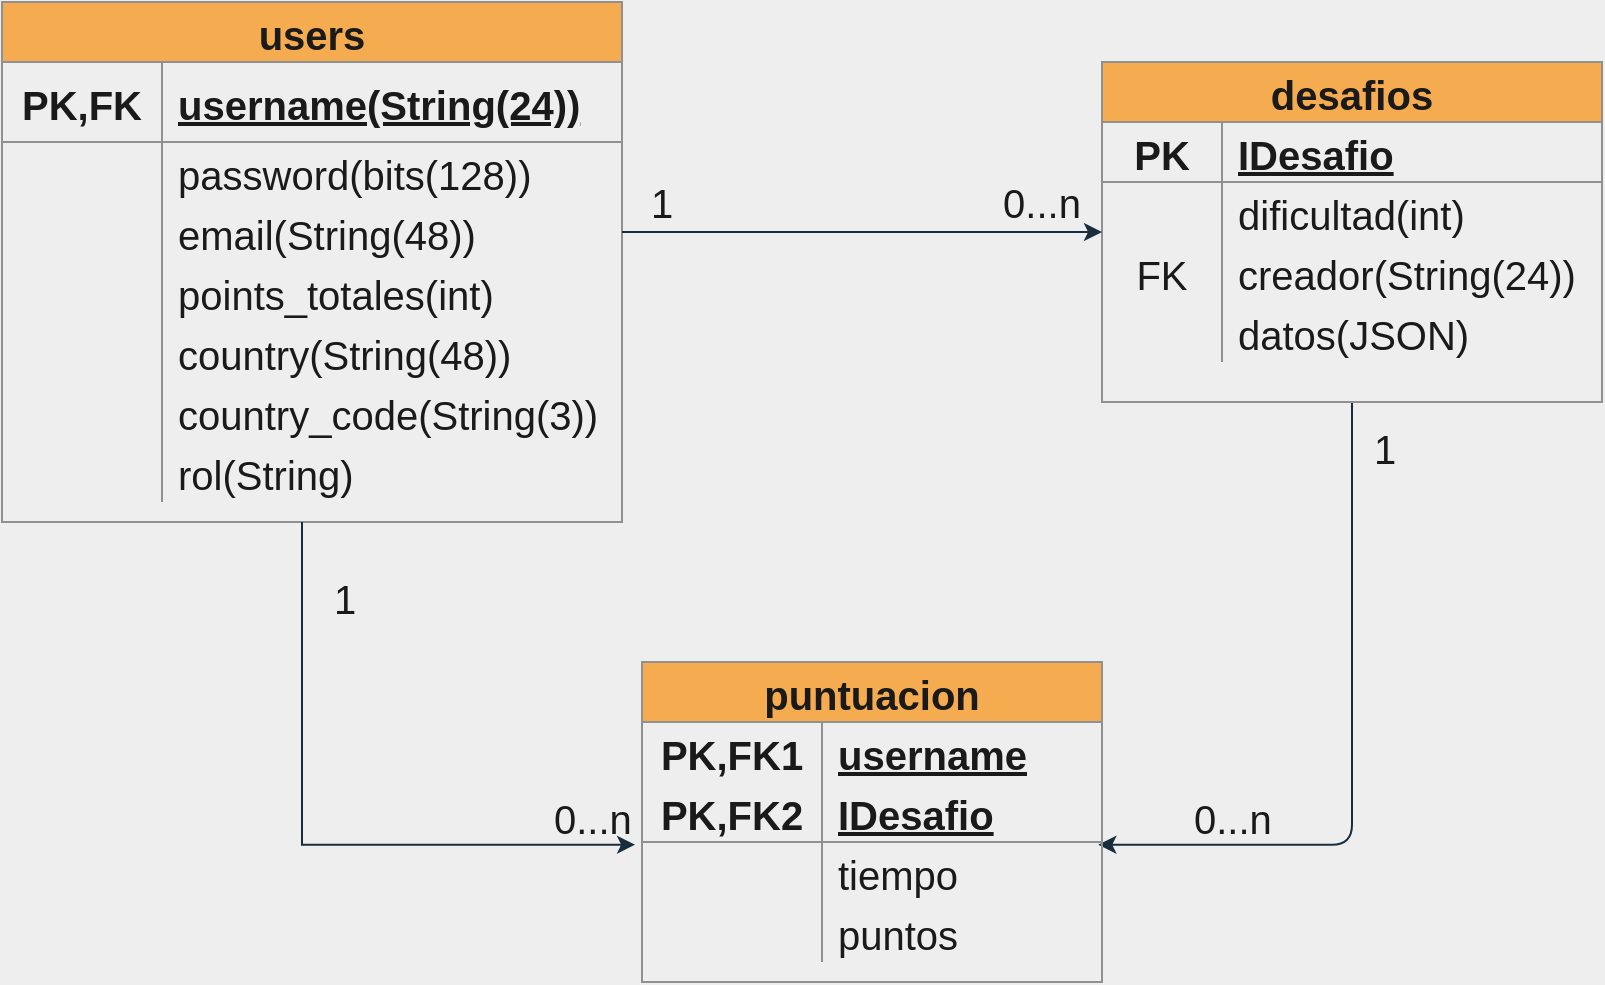 <mxfile>
    <diagram id="-n4KRS2uc7FPtuXviqIm" name="Page-1">
        <mxGraphModel dx="1068" dy="781" grid="1" gridSize="10" guides="1" tooltips="1" connect="1" arrows="1" fold="1" page="1" pageScale="1" pageWidth="1169" pageHeight="827" background="#EEEEEE" math="0" shadow="0">
            <root>
                <mxCell id="0"/>
                <mxCell id="1" parent="0"/>
                <mxCell id="2" value="users" style="shape=table;startSize=30;container=1;collapsible=1;childLayout=tableLayout;fixedRows=1;rowLines=0;fontStyle=1;align=center;resizeLast=1;fillColor=#F5AB50;strokeColor=#909090;fontColor=#1A1A1A;fontSize=20;" parent="1" vertex="1">
                    <mxGeometry x="110" y="70" width="310" height="260" as="geometry">
                        <mxRectangle x="80" y="130" width="60" height="30" as="alternateBounds"/>
                    </mxGeometry>
                </mxCell>
                <mxCell id="6" value="" style="shape=partialRectangle;collapsible=0;dropTarget=0;pointerEvents=0;fillColor=none;top=0;left=0;bottom=1;right=0;points=[[0,0.5],[1,0.5]];portConstraint=eastwest;strokeColor=#909090;fontColor=#1A1A1A;fontSize=20;" parent="2" vertex="1">
                    <mxGeometry y="30" width="310" height="40" as="geometry"/>
                </mxCell>
                <mxCell id="7" value="PK,FK" style="shape=partialRectangle;connectable=0;fillColor=none;top=0;left=0;bottom=0;right=0;fontStyle=1;overflow=hidden;strokeColor=#909090;fontColor=#1A1A1A;fontSize=20;" parent="6" vertex="1">
                    <mxGeometry width="80" height="40" as="geometry"/>
                </mxCell>
                <mxCell id="8" value="username(String(24))" style="shape=partialRectangle;connectable=0;fillColor=none;top=0;left=0;bottom=0;right=0;align=left;spacingLeft=6;fontStyle=5;overflow=hidden;strokeColor=#909090;fontColor=#1A1A1A;fontSize=20;" parent="6" vertex="1">
                    <mxGeometry x="80" width="230" height="40" as="geometry"/>
                </mxCell>
                <mxCell id="9" value="" style="shape=partialRectangle;collapsible=0;dropTarget=0;pointerEvents=0;fillColor=none;top=0;left=0;bottom=0;right=0;points=[[0,0.5],[1,0.5]];portConstraint=eastwest;strokeColor=#909090;fontColor=#1A1A1A;fontSize=20;" parent="2" vertex="1">
                    <mxGeometry y="70" width="310" height="30" as="geometry"/>
                </mxCell>
                <mxCell id="10" value="" style="shape=partialRectangle;connectable=0;fillColor=none;top=0;left=0;bottom=0;right=0;editable=1;overflow=hidden;strokeColor=#909090;fontColor=#1A1A1A;fontSize=20;" parent="9" vertex="1">
                    <mxGeometry width="80" height="30" as="geometry"/>
                </mxCell>
                <mxCell id="11" value="password(bits(128))" style="shape=partialRectangle;connectable=0;fillColor=none;top=0;left=0;bottom=0;right=0;align=left;spacingLeft=6;overflow=hidden;strokeColor=#909090;fontColor=#1A1A1A;fontSize=20;" parent="9" vertex="1">
                    <mxGeometry x="80" width="230" height="30" as="geometry"/>
                </mxCell>
                <mxCell id="12" value="" style="shape=partialRectangle;collapsible=0;dropTarget=0;pointerEvents=0;fillColor=none;top=0;left=0;bottom=0;right=0;points=[[0,0.5],[1,0.5]];portConstraint=eastwest;strokeColor=#909090;fontColor=#1A1A1A;fontSize=20;" parent="2" vertex="1">
                    <mxGeometry y="100" width="310" height="30" as="geometry"/>
                </mxCell>
                <mxCell id="13" value="" style="shape=partialRectangle;connectable=0;fillColor=none;top=0;left=0;bottom=0;right=0;editable=1;overflow=hidden;strokeColor=#909090;fontColor=#1A1A1A;fontSize=20;" parent="12" vertex="1">
                    <mxGeometry width="80" height="30" as="geometry"/>
                </mxCell>
                <mxCell id="14" value="email(String(48))" style="shape=partialRectangle;connectable=0;fillColor=none;top=0;left=0;bottom=0;right=0;align=left;spacingLeft=6;overflow=hidden;strokeColor=#909090;fontColor=#1A1A1A;fontSize=20;" parent="12" vertex="1">
                    <mxGeometry x="80" width="230" height="30" as="geometry"/>
                </mxCell>
                <mxCell id="16" style="shape=partialRectangle;collapsible=0;dropTarget=0;pointerEvents=0;fillColor=none;top=0;left=0;bottom=0;right=0;points=[[0,0.5],[1,0.5]];portConstraint=eastwest;strokeColor=#909090;fontColor=#1A1A1A;fontSize=20;" parent="2" vertex="1">
                    <mxGeometry y="130" width="310" height="30" as="geometry"/>
                </mxCell>
                <mxCell id="17" style="shape=partialRectangle;connectable=0;fillColor=none;top=0;left=0;bottom=0;right=0;editable=1;overflow=hidden;strokeColor=#909090;fontColor=#1A1A1A;fontSize=20;" parent="16" vertex="1">
                    <mxGeometry width="80" height="30" as="geometry"/>
                </mxCell>
                <mxCell id="18" value="points_totales(int)" style="shape=partialRectangle;connectable=0;fillColor=none;top=0;left=0;bottom=0;right=0;align=left;spacingLeft=6;overflow=hidden;strokeColor=#909090;fontColor=#1A1A1A;fontSize=20;" parent="16" vertex="1">
                    <mxGeometry x="80" width="230" height="30" as="geometry"/>
                </mxCell>
                <mxCell id="19" style="shape=partialRectangle;collapsible=0;dropTarget=0;pointerEvents=0;fillColor=none;top=0;left=0;bottom=0;right=0;points=[[0,0.5],[1,0.5]];portConstraint=eastwest;strokeColor=#909090;fontColor=#1A1A1A;fontSize=20;" parent="2" vertex="1">
                    <mxGeometry y="160" width="310" height="30" as="geometry"/>
                </mxCell>
                <mxCell id="20" style="shape=partialRectangle;connectable=0;fillColor=none;top=0;left=0;bottom=0;right=0;editable=1;overflow=hidden;strokeColor=#909090;fontColor=#1A1A1A;fontSize=20;" parent="19" vertex="1">
                    <mxGeometry width="80" height="30" as="geometry"/>
                </mxCell>
                <mxCell id="21" value="country(String(48))" style="shape=partialRectangle;connectable=0;fillColor=none;top=0;left=0;bottom=0;right=0;align=left;spacingLeft=6;overflow=hidden;strokeColor=#909090;fontColor=#1A1A1A;fontSize=20;" parent="19" vertex="1">
                    <mxGeometry x="80" width="230" height="30" as="geometry"/>
                </mxCell>
                <mxCell id="22" style="shape=partialRectangle;collapsible=0;dropTarget=0;pointerEvents=0;fillColor=none;top=0;left=0;bottom=0;right=0;points=[[0,0.5],[1,0.5]];portConstraint=eastwest;strokeColor=#909090;fontColor=#1A1A1A;fontSize=20;" parent="2" vertex="1">
                    <mxGeometry y="190" width="310" height="30" as="geometry"/>
                </mxCell>
                <mxCell id="23" style="shape=partialRectangle;connectable=0;fillColor=none;top=0;left=0;bottom=0;right=0;editable=1;overflow=hidden;strokeColor=#909090;fontColor=#1A1A1A;fontSize=20;" parent="22" vertex="1">
                    <mxGeometry width="80" height="30" as="geometry"/>
                </mxCell>
                <mxCell id="24" value="country_code(String(3))" style="shape=partialRectangle;connectable=0;fillColor=none;top=0;left=0;bottom=0;right=0;align=left;spacingLeft=6;overflow=hidden;strokeColor=#909090;fontColor=#1A1A1A;fontSize=20;" parent="22" vertex="1">
                    <mxGeometry x="80" width="230" height="30" as="geometry"/>
                </mxCell>
                <mxCell id="80" style="shape=partialRectangle;collapsible=0;dropTarget=0;pointerEvents=0;fillColor=none;top=0;left=0;bottom=0;right=0;points=[[0,0.5],[1,0.5]];portConstraint=eastwest;strokeColor=#909090;fontColor=#1A1A1A;fontSize=20;" vertex="1" parent="2">
                    <mxGeometry y="220" width="310" height="30" as="geometry"/>
                </mxCell>
                <mxCell id="81" style="shape=partialRectangle;connectable=0;fillColor=none;top=0;left=0;bottom=0;right=0;editable=1;overflow=hidden;strokeColor=#909090;fontColor=#1A1A1A;fontSize=20;" vertex="1" parent="80">
                    <mxGeometry width="80" height="30" as="geometry"/>
                </mxCell>
                <mxCell id="82" value="rol(String)" style="shape=partialRectangle;connectable=0;fillColor=none;top=0;left=0;bottom=0;right=0;align=left;spacingLeft=6;overflow=hidden;strokeColor=#909090;fontColor=#1A1A1A;fontSize=20;" vertex="1" parent="80">
                    <mxGeometry x="80" width="230" height="30" as="geometry"/>
                </mxCell>
                <mxCell id="79" style="edgeStyle=orthogonalEdgeStyle;curved=0;rounded=1;sketch=0;orthogonalLoop=1;jettySize=auto;html=1;entryX=0.992;entryY=0.045;entryDx=0;entryDy=0;entryPerimeter=0;strokeColor=#182E3E;fontSize=20;fontColor=#1A1A1A;labelBackgroundColor=#EEEEEE;" parent="1" source="28" target="48" edge="1">
                    <mxGeometry relative="1" as="geometry"/>
                </mxCell>
                <mxCell id="28" value="desafios" style="shape=table;startSize=30;container=1;collapsible=1;childLayout=tableLayout;fixedRows=1;rowLines=0;fontStyle=1;align=center;resizeLast=1;fillColor=#F5AB50;strokeColor=#909090;fontColor=#1A1A1A;fontSize=20;" parent="1" vertex="1">
                    <mxGeometry x="660" y="100" width="250" height="170" as="geometry"/>
                </mxCell>
                <mxCell id="32" value="" style="shape=partialRectangle;collapsible=0;dropTarget=0;pointerEvents=0;fillColor=none;top=0;left=0;bottom=1;right=0;points=[[0,0.5],[1,0.5]];portConstraint=eastwest;strokeColor=#909090;fontColor=#1A1A1A;fontSize=20;" parent="28" vertex="1">
                    <mxGeometry y="30" width="250" height="30" as="geometry"/>
                </mxCell>
                <mxCell id="33" value="PK" style="shape=partialRectangle;connectable=0;fillColor=none;top=0;left=0;bottom=0;right=0;fontStyle=1;overflow=hidden;strokeColor=#909090;fontColor=#1A1A1A;fontSize=20;" parent="32" vertex="1">
                    <mxGeometry width="60" height="30" as="geometry"/>
                </mxCell>
                <mxCell id="34" value="IDesafio" style="shape=partialRectangle;connectable=0;fillColor=none;top=0;left=0;bottom=0;right=0;align=left;spacingLeft=6;fontStyle=5;overflow=hidden;strokeColor=#909090;fontColor=#1A1A1A;fontSize=20;" parent="32" vertex="1">
                    <mxGeometry x="60" width="190" height="30" as="geometry"/>
                </mxCell>
                <mxCell id="35" value="" style="shape=partialRectangle;collapsible=0;dropTarget=0;pointerEvents=0;fillColor=none;top=0;left=0;bottom=0;right=0;points=[[0,0.5],[1,0.5]];portConstraint=eastwest;strokeColor=#909090;fontColor=#1A1A1A;fontSize=20;" parent="28" vertex="1">
                    <mxGeometry y="60" width="250" height="30" as="geometry"/>
                </mxCell>
                <mxCell id="36" value="" style="shape=partialRectangle;connectable=0;fillColor=none;top=0;left=0;bottom=0;right=0;editable=1;overflow=hidden;strokeColor=#909090;fontColor=#1A1A1A;fontSize=20;" parent="35" vertex="1">
                    <mxGeometry width="60" height="30" as="geometry"/>
                </mxCell>
                <mxCell id="37" value="dificultad(int)" style="shape=partialRectangle;connectable=0;fillColor=none;top=0;left=0;bottom=0;right=0;align=left;spacingLeft=6;overflow=hidden;strokeColor=#909090;fontColor=#1A1A1A;fontSize=20;" parent="35" vertex="1">
                    <mxGeometry x="60" width="190" height="30" as="geometry"/>
                </mxCell>
                <mxCell id="38" style="shape=partialRectangle;collapsible=0;dropTarget=0;pointerEvents=0;fillColor=none;top=0;left=0;bottom=0;right=0;points=[[0,0.5],[1,0.5]];portConstraint=eastwest;strokeColor=#909090;fontColor=#1A1A1A;fontSize=20;" parent="28" vertex="1">
                    <mxGeometry y="90" width="250" height="30" as="geometry"/>
                </mxCell>
                <mxCell id="39" value="FK" style="shape=partialRectangle;connectable=0;fillColor=none;top=0;left=0;bottom=0;right=0;editable=1;overflow=hidden;strokeColor=#909090;fontColor=#1A1A1A;fontSize=20;" parent="38" vertex="1">
                    <mxGeometry width="60" height="30" as="geometry"/>
                </mxCell>
                <mxCell id="40" value="creador(String(24))" style="shape=partialRectangle;connectable=0;fillColor=none;top=0;left=0;bottom=0;right=0;align=left;spacingLeft=6;overflow=hidden;strokeColor=#909090;fontColor=#1A1A1A;fontSize=20;" parent="38" vertex="1">
                    <mxGeometry x="60" width="190" height="30" as="geometry"/>
                </mxCell>
                <mxCell id="70" style="shape=partialRectangle;collapsible=0;dropTarget=0;pointerEvents=0;fillColor=none;top=0;left=0;bottom=0;right=0;points=[[0,0.5],[1,0.5]];portConstraint=eastwest;strokeColor=#909090;fontColor=#1A1A1A;fontSize=20;" parent="28" vertex="1">
                    <mxGeometry y="120" width="250" height="30" as="geometry"/>
                </mxCell>
                <mxCell id="71" style="shape=partialRectangle;connectable=0;fillColor=none;top=0;left=0;bottom=0;right=0;editable=1;overflow=hidden;strokeColor=#909090;fontColor=#1A1A1A;fontSize=20;" parent="70" vertex="1">
                    <mxGeometry width="60" height="30" as="geometry"/>
                </mxCell>
                <mxCell id="72" value="datos(JSON)" style="shape=partialRectangle;connectable=0;fillColor=none;top=0;left=0;bottom=0;right=0;align=left;spacingLeft=6;overflow=hidden;strokeColor=#909090;fontColor=#1A1A1A;fontSize=20;" parent="70" vertex="1">
                    <mxGeometry x="60" width="190" height="30" as="geometry"/>
                </mxCell>
                <mxCell id="41" value="puntuacion" style="shape=table;startSize=30;container=1;collapsible=1;childLayout=tableLayout;fixedRows=1;rowLines=0;fontStyle=1;align=center;resizeLast=1;fillColor=#F5AB50;strokeColor=#909090;fontColor=#1A1A1A;fontSize=20;" parent="1" vertex="1">
                    <mxGeometry x="430" y="400" width="230" height="160" as="geometry"/>
                </mxCell>
                <mxCell id="42" value="" style="shape=partialRectangle;collapsible=0;dropTarget=0;pointerEvents=0;fillColor=none;top=0;left=0;bottom=0;right=0;points=[[0,0.5],[1,0.5]];portConstraint=eastwest;strokeColor=#909090;fontColor=#1A1A1A;fontSize=20;" parent="41" vertex="1">
                    <mxGeometry y="30" width="230" height="30" as="geometry"/>
                </mxCell>
                <mxCell id="43" value="PK,FK1" style="shape=partialRectangle;connectable=0;fillColor=none;top=0;left=0;bottom=0;right=0;fontStyle=1;overflow=hidden;strokeColor=#909090;fontColor=#1A1A1A;fontSize=20;" parent="42" vertex="1">
                    <mxGeometry width="90" height="30" as="geometry"/>
                </mxCell>
                <mxCell id="44" value="username" style="shape=partialRectangle;connectable=0;fillColor=none;top=0;left=0;bottom=0;right=0;align=left;spacingLeft=6;fontStyle=5;overflow=hidden;strokeColor=#909090;fontColor=#1A1A1A;fontSize=20;" parent="42" vertex="1">
                    <mxGeometry x="90" width="140" height="30" as="geometry"/>
                </mxCell>
                <mxCell id="45" value="" style="shape=partialRectangle;collapsible=0;dropTarget=0;pointerEvents=0;fillColor=none;top=0;left=0;bottom=1;right=0;points=[[0,0.5],[1,0.5]];portConstraint=eastwest;strokeColor=#909090;fontColor=#1A1A1A;fontSize=20;" parent="41" vertex="1">
                    <mxGeometry y="60" width="230" height="30" as="geometry"/>
                </mxCell>
                <mxCell id="46" value="PK,FK2" style="shape=partialRectangle;connectable=0;fillColor=none;top=0;left=0;bottom=0;right=0;fontStyle=1;overflow=hidden;strokeColor=#909090;fontColor=#1A1A1A;fontSize=20;" parent="45" vertex="1">
                    <mxGeometry width="90" height="30" as="geometry"/>
                </mxCell>
                <mxCell id="47" value="IDesafio" style="shape=partialRectangle;connectable=0;fillColor=none;top=0;left=0;bottom=0;right=0;align=left;spacingLeft=6;fontStyle=5;overflow=hidden;strokeColor=#909090;fontColor=#1A1A1A;fontSize=20;" parent="45" vertex="1">
                    <mxGeometry x="90" width="140" height="30" as="geometry"/>
                </mxCell>
                <mxCell id="48" value="" style="shape=partialRectangle;collapsible=0;dropTarget=0;pointerEvents=0;fillColor=none;top=0;left=0;bottom=0;right=0;points=[[0,0.5],[1,0.5]];portConstraint=eastwest;strokeColor=#909090;fontColor=#1A1A1A;fontSize=20;" parent="41" vertex="1">
                    <mxGeometry y="90" width="230" height="30" as="geometry"/>
                </mxCell>
                <mxCell id="49" value="" style="shape=partialRectangle;connectable=0;fillColor=none;top=0;left=0;bottom=0;right=0;editable=1;overflow=hidden;strokeColor=#909090;fontColor=#1A1A1A;fontSize=20;" parent="48" vertex="1">
                    <mxGeometry width="90" height="30" as="geometry"/>
                </mxCell>
                <mxCell id="50" value="tiempo" style="shape=partialRectangle;connectable=0;fillColor=none;top=0;left=0;bottom=0;right=0;align=left;spacingLeft=6;overflow=hidden;strokeColor=#909090;fontColor=#1A1A1A;fontSize=20;" parent="48" vertex="1">
                    <mxGeometry x="90" width="140" height="30" as="geometry"/>
                </mxCell>
                <mxCell id="51" value="" style="shape=partialRectangle;collapsible=0;dropTarget=0;pointerEvents=0;fillColor=none;top=0;left=0;bottom=0;right=0;points=[[0,0.5],[1,0.5]];portConstraint=eastwest;strokeColor=#909090;fontColor=#1A1A1A;fontSize=20;" parent="41" vertex="1">
                    <mxGeometry y="120" width="230" height="30" as="geometry"/>
                </mxCell>
                <mxCell id="52" value="" style="shape=partialRectangle;connectable=0;fillColor=none;top=0;left=0;bottom=0;right=0;editable=1;overflow=hidden;strokeColor=#909090;fontColor=#1A1A1A;fontSize=20;" parent="51" vertex="1">
                    <mxGeometry width="90" height="30" as="geometry"/>
                </mxCell>
                <mxCell id="53" value="puntos" style="shape=partialRectangle;connectable=0;fillColor=none;top=0;left=0;bottom=0;right=0;align=left;spacingLeft=6;overflow=hidden;strokeColor=#909090;fontColor=#1A1A1A;fontSize=20;" parent="51" vertex="1">
                    <mxGeometry x="90" width="140" height="30" as="geometry"/>
                </mxCell>
                <mxCell id="54" value="" style="edgeStyle=orthogonalEdgeStyle;rounded=0;orthogonalLoop=1;jettySize=auto;html=1;strokeColor=#182E3E;fontColor=#1A1A1A;fontSize=20;labelBackgroundColor=#EEEEEE;" parent="1" source="12" target="28" edge="1">
                    <mxGeometry x="130" y="90" as="geometry">
                        <mxPoint as="offset"/>
                    </mxGeometry>
                </mxCell>
                <mxCell id="55" value="0...n" style="text;html=1;strokeColor=none;fillColor=none;align=center;verticalAlign=middle;whiteSpace=wrap;rounded=0;fontSize=20;fontColor=#1A1A1A;" parent="1" vertex="1">
                    <mxGeometry x="610" y="160" width="40" height="20" as="geometry"/>
                </mxCell>
                <mxCell id="56" value="1" style="text;html=1;strokeColor=none;fillColor=none;align=center;verticalAlign=middle;whiteSpace=wrap;rounded=0;fontSize=20;fontColor=#1A1A1A;" parent="1" vertex="1">
                    <mxGeometry x="420" y="160" width="40" height="20" as="geometry"/>
                </mxCell>
                <mxCell id="63" style="edgeStyle=orthogonalEdgeStyle;rounded=0;orthogonalLoop=1;jettySize=auto;html=1;fontSize=20;strokeColor=#182E3E;fontColor=#1A1A1A;entryX=-0.015;entryY=0.045;entryDx=0;entryDy=0;entryPerimeter=0;labelBackgroundColor=#EEEEEE;" parent="1" source="2" target="48" edge="1">
                    <mxGeometry x="130" y="90" as="geometry">
                        <Array as="points">
                            <mxPoint x="260" y="491"/>
                        </Array>
                    </mxGeometry>
                </mxCell>
                <mxCell id="66" value="1" style="text;strokeColor=none;fillColor=none;spacingLeft=4;spacingRight=4;overflow=hidden;rotatable=0;points=[[0,0.5],[1,0.5]];portConstraint=eastwest;fontSize=20;fontColor=#1A1A1A;" parent="1" vertex="1">
                    <mxGeometry x="270" y="350" width="40" height="30" as="geometry"/>
                </mxCell>
                <mxCell id="67" value="1" style="text;strokeColor=none;fillColor=none;spacingLeft=4;spacingRight=4;overflow=hidden;rotatable=0;points=[[0,0.5],[1,0.5]];portConstraint=eastwest;fontSize=20;fontColor=#1A1A1A;" parent="1" vertex="1">
                    <mxGeometry x="790" y="275" width="40" height="30" as="geometry"/>
                </mxCell>
                <mxCell id="68" value="0...n" style="text;strokeColor=none;fillColor=none;spacingLeft=4;spacingRight=4;overflow=hidden;rotatable=0;points=[[0,0.5],[1,0.5]];portConstraint=eastwest;fontSize=20;fontColor=#1A1A1A;" parent="1" vertex="1">
                    <mxGeometry x="380" y="460" width="50" height="30" as="geometry"/>
                </mxCell>
                <mxCell id="69" value="0...n" style="text;strokeColor=none;fillColor=none;spacingLeft=4;spacingRight=4;overflow=hidden;rotatable=0;points=[[0,0.5],[1,0.5]];portConstraint=eastwest;fontSize=20;fontColor=#1A1A1A;" parent="1" vertex="1">
                    <mxGeometry x="700" y="460" width="50" height="30" as="geometry"/>
                </mxCell>
            </root>
        </mxGraphModel>
    </diagram>
</mxfile>